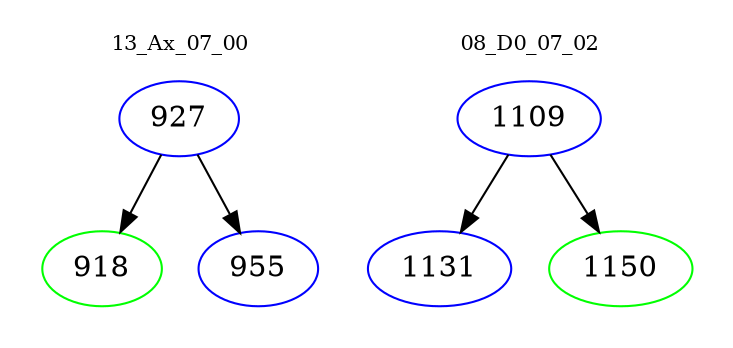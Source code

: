 digraph{
subgraph cluster_0 {
color = white
label = "13_Ax_07_00";
fontsize=10;
T0_927 [label="927", color="blue"]
T0_927 -> T0_918 [color="black"]
T0_918 [label="918", color="green"]
T0_927 -> T0_955 [color="black"]
T0_955 [label="955", color="blue"]
}
subgraph cluster_1 {
color = white
label = "08_D0_07_02";
fontsize=10;
T1_1109 [label="1109", color="blue"]
T1_1109 -> T1_1131 [color="black"]
T1_1131 [label="1131", color="blue"]
T1_1109 -> T1_1150 [color="black"]
T1_1150 [label="1150", color="green"]
}
}
